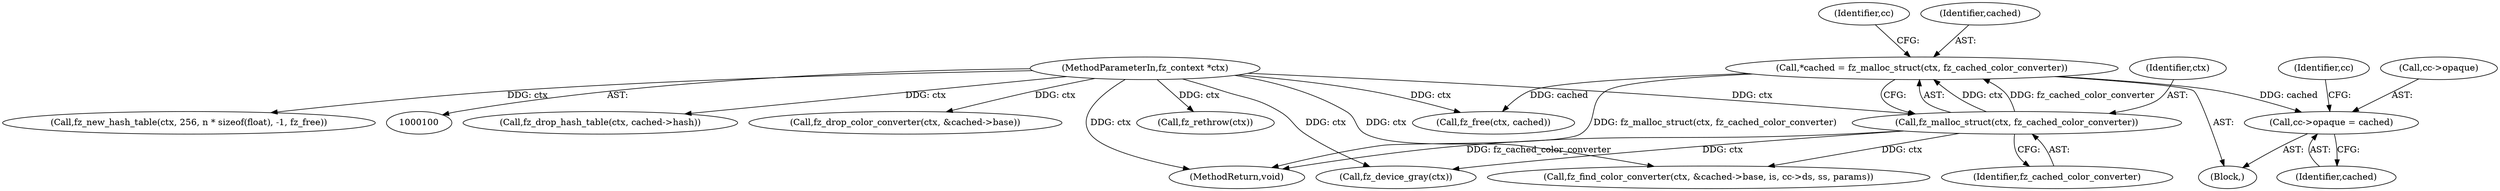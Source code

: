 digraph "0_ghostscript_83d4dae44c71816c084a635550acc1a51529b881@pointer" {
"1000120" [label="(Call,cc->opaque = cached)"];
"1000115" [label="(Call,*cached = fz_malloc_struct(ctx, fz_cached_color_converter))"];
"1000117" [label="(Call,fz_malloc_struct(ctx, fz_cached_color_converter))"];
"1000101" [label="(MethodParameterIn,fz_context *ctx)"];
"1000101" [label="(MethodParameterIn,fz_context *ctx)"];
"1000117" [label="(Call,fz_malloc_struct(ctx, fz_cached_color_converter))"];
"1000119" [label="(Identifier,fz_cached_color_converter)"];
"1000183" [label="(Call,fz_drop_hash_table(ctx, cached->hash))"];
"1000115" [label="(Call,*cached = fz_malloc_struct(ctx, fz_cached_color_converter))"];
"1000118" [label="(Identifier,ctx)"];
"1000177" [label="(Call,fz_drop_color_converter(ctx, &cached->base))"];
"1000150" [label="(Call,fz_find_color_converter(ctx, &cached->base, is, cc->ds, ss, params))"];
"1000198" [label="(MethodReturn,void)"];
"1000107" [label="(Block,)"];
"1000122" [label="(Identifier,cc)"];
"1000196" [label="(Call,fz_rethrow(ctx))"];
"1000116" [label="(Identifier,cached)"];
"1000120" [label="(Call,cc->opaque = cached)"];
"1000137" [label="(Call,fz_device_gray(ctx))"];
"1000127" [label="(Identifier,cc)"];
"1000188" [label="(Call,fz_free(ctx, cached))"];
"1000166" [label="(Call,fz_new_hash_table(ctx, 256, n * sizeof(float), -1, fz_free))"];
"1000121" [label="(Call,cc->opaque)"];
"1000124" [label="(Identifier,cached)"];
"1000120" -> "1000107"  [label="AST: "];
"1000120" -> "1000124"  [label="CFG: "];
"1000121" -> "1000120"  [label="AST: "];
"1000124" -> "1000120"  [label="AST: "];
"1000127" -> "1000120"  [label="CFG: "];
"1000115" -> "1000120"  [label="DDG: cached"];
"1000115" -> "1000107"  [label="AST: "];
"1000115" -> "1000117"  [label="CFG: "];
"1000116" -> "1000115"  [label="AST: "];
"1000117" -> "1000115"  [label="AST: "];
"1000122" -> "1000115"  [label="CFG: "];
"1000115" -> "1000198"  [label="DDG: fz_malloc_struct(ctx, fz_cached_color_converter)"];
"1000117" -> "1000115"  [label="DDG: ctx"];
"1000117" -> "1000115"  [label="DDG: fz_cached_color_converter"];
"1000115" -> "1000188"  [label="DDG: cached"];
"1000117" -> "1000119"  [label="CFG: "];
"1000118" -> "1000117"  [label="AST: "];
"1000119" -> "1000117"  [label="AST: "];
"1000117" -> "1000198"  [label="DDG: fz_cached_color_converter"];
"1000101" -> "1000117"  [label="DDG: ctx"];
"1000117" -> "1000137"  [label="DDG: ctx"];
"1000117" -> "1000150"  [label="DDG: ctx"];
"1000101" -> "1000100"  [label="AST: "];
"1000101" -> "1000198"  [label="DDG: ctx"];
"1000101" -> "1000137"  [label="DDG: ctx"];
"1000101" -> "1000150"  [label="DDG: ctx"];
"1000101" -> "1000166"  [label="DDG: ctx"];
"1000101" -> "1000177"  [label="DDG: ctx"];
"1000101" -> "1000183"  [label="DDG: ctx"];
"1000101" -> "1000188"  [label="DDG: ctx"];
"1000101" -> "1000196"  [label="DDG: ctx"];
}
